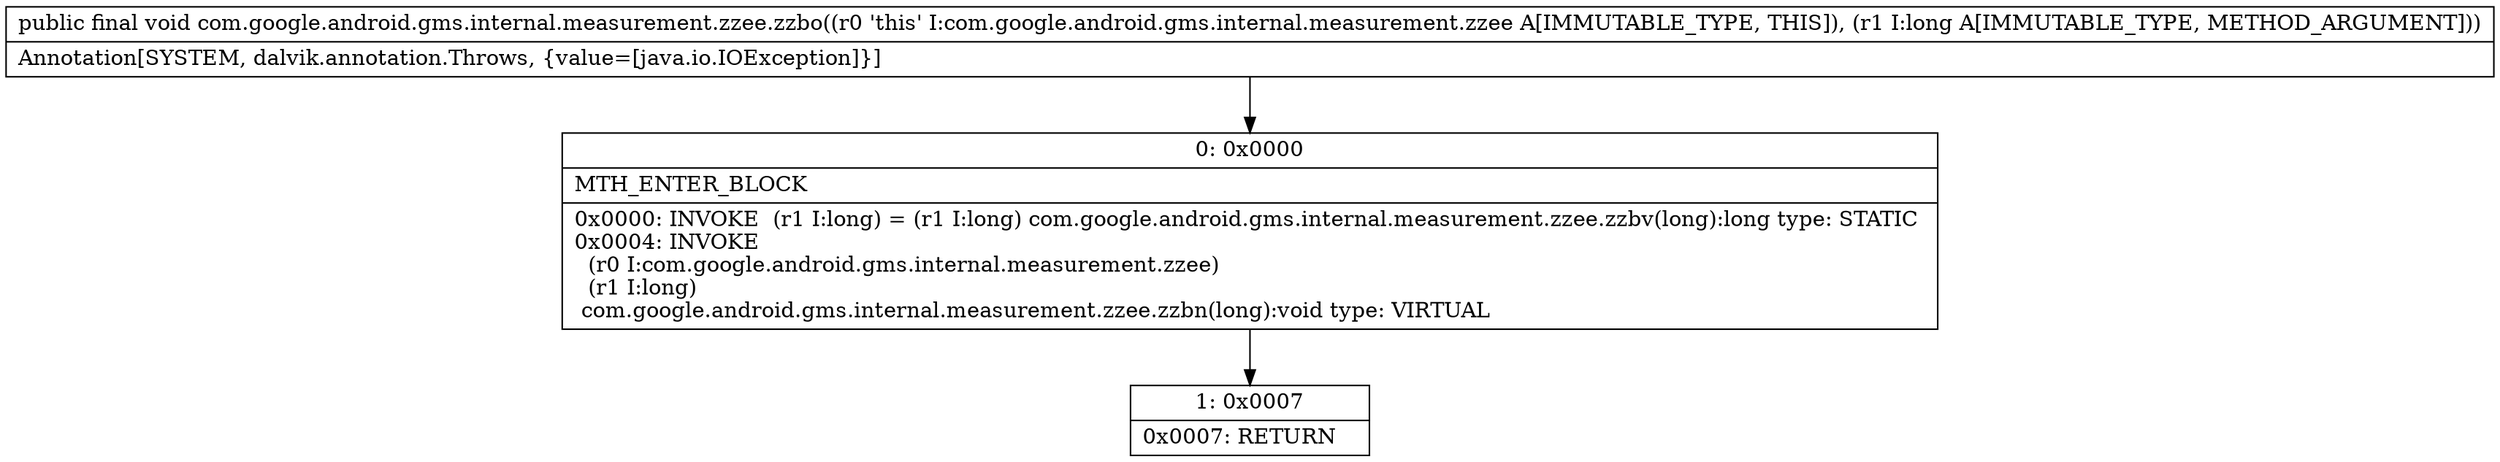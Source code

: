 digraph "CFG forcom.google.android.gms.internal.measurement.zzee.zzbo(J)V" {
Node_0 [shape=record,label="{0\:\ 0x0000|MTH_ENTER_BLOCK\l|0x0000: INVOKE  (r1 I:long) = (r1 I:long) com.google.android.gms.internal.measurement.zzee.zzbv(long):long type: STATIC \l0x0004: INVOKE  \l  (r0 I:com.google.android.gms.internal.measurement.zzee)\l  (r1 I:long)\l com.google.android.gms.internal.measurement.zzee.zzbn(long):void type: VIRTUAL \l}"];
Node_1 [shape=record,label="{1\:\ 0x0007|0x0007: RETURN   \l}"];
MethodNode[shape=record,label="{public final void com.google.android.gms.internal.measurement.zzee.zzbo((r0 'this' I:com.google.android.gms.internal.measurement.zzee A[IMMUTABLE_TYPE, THIS]), (r1 I:long A[IMMUTABLE_TYPE, METHOD_ARGUMENT]))  | Annotation[SYSTEM, dalvik.annotation.Throws, \{value=[java.io.IOException]\}]\l}"];
MethodNode -> Node_0;
Node_0 -> Node_1;
}


